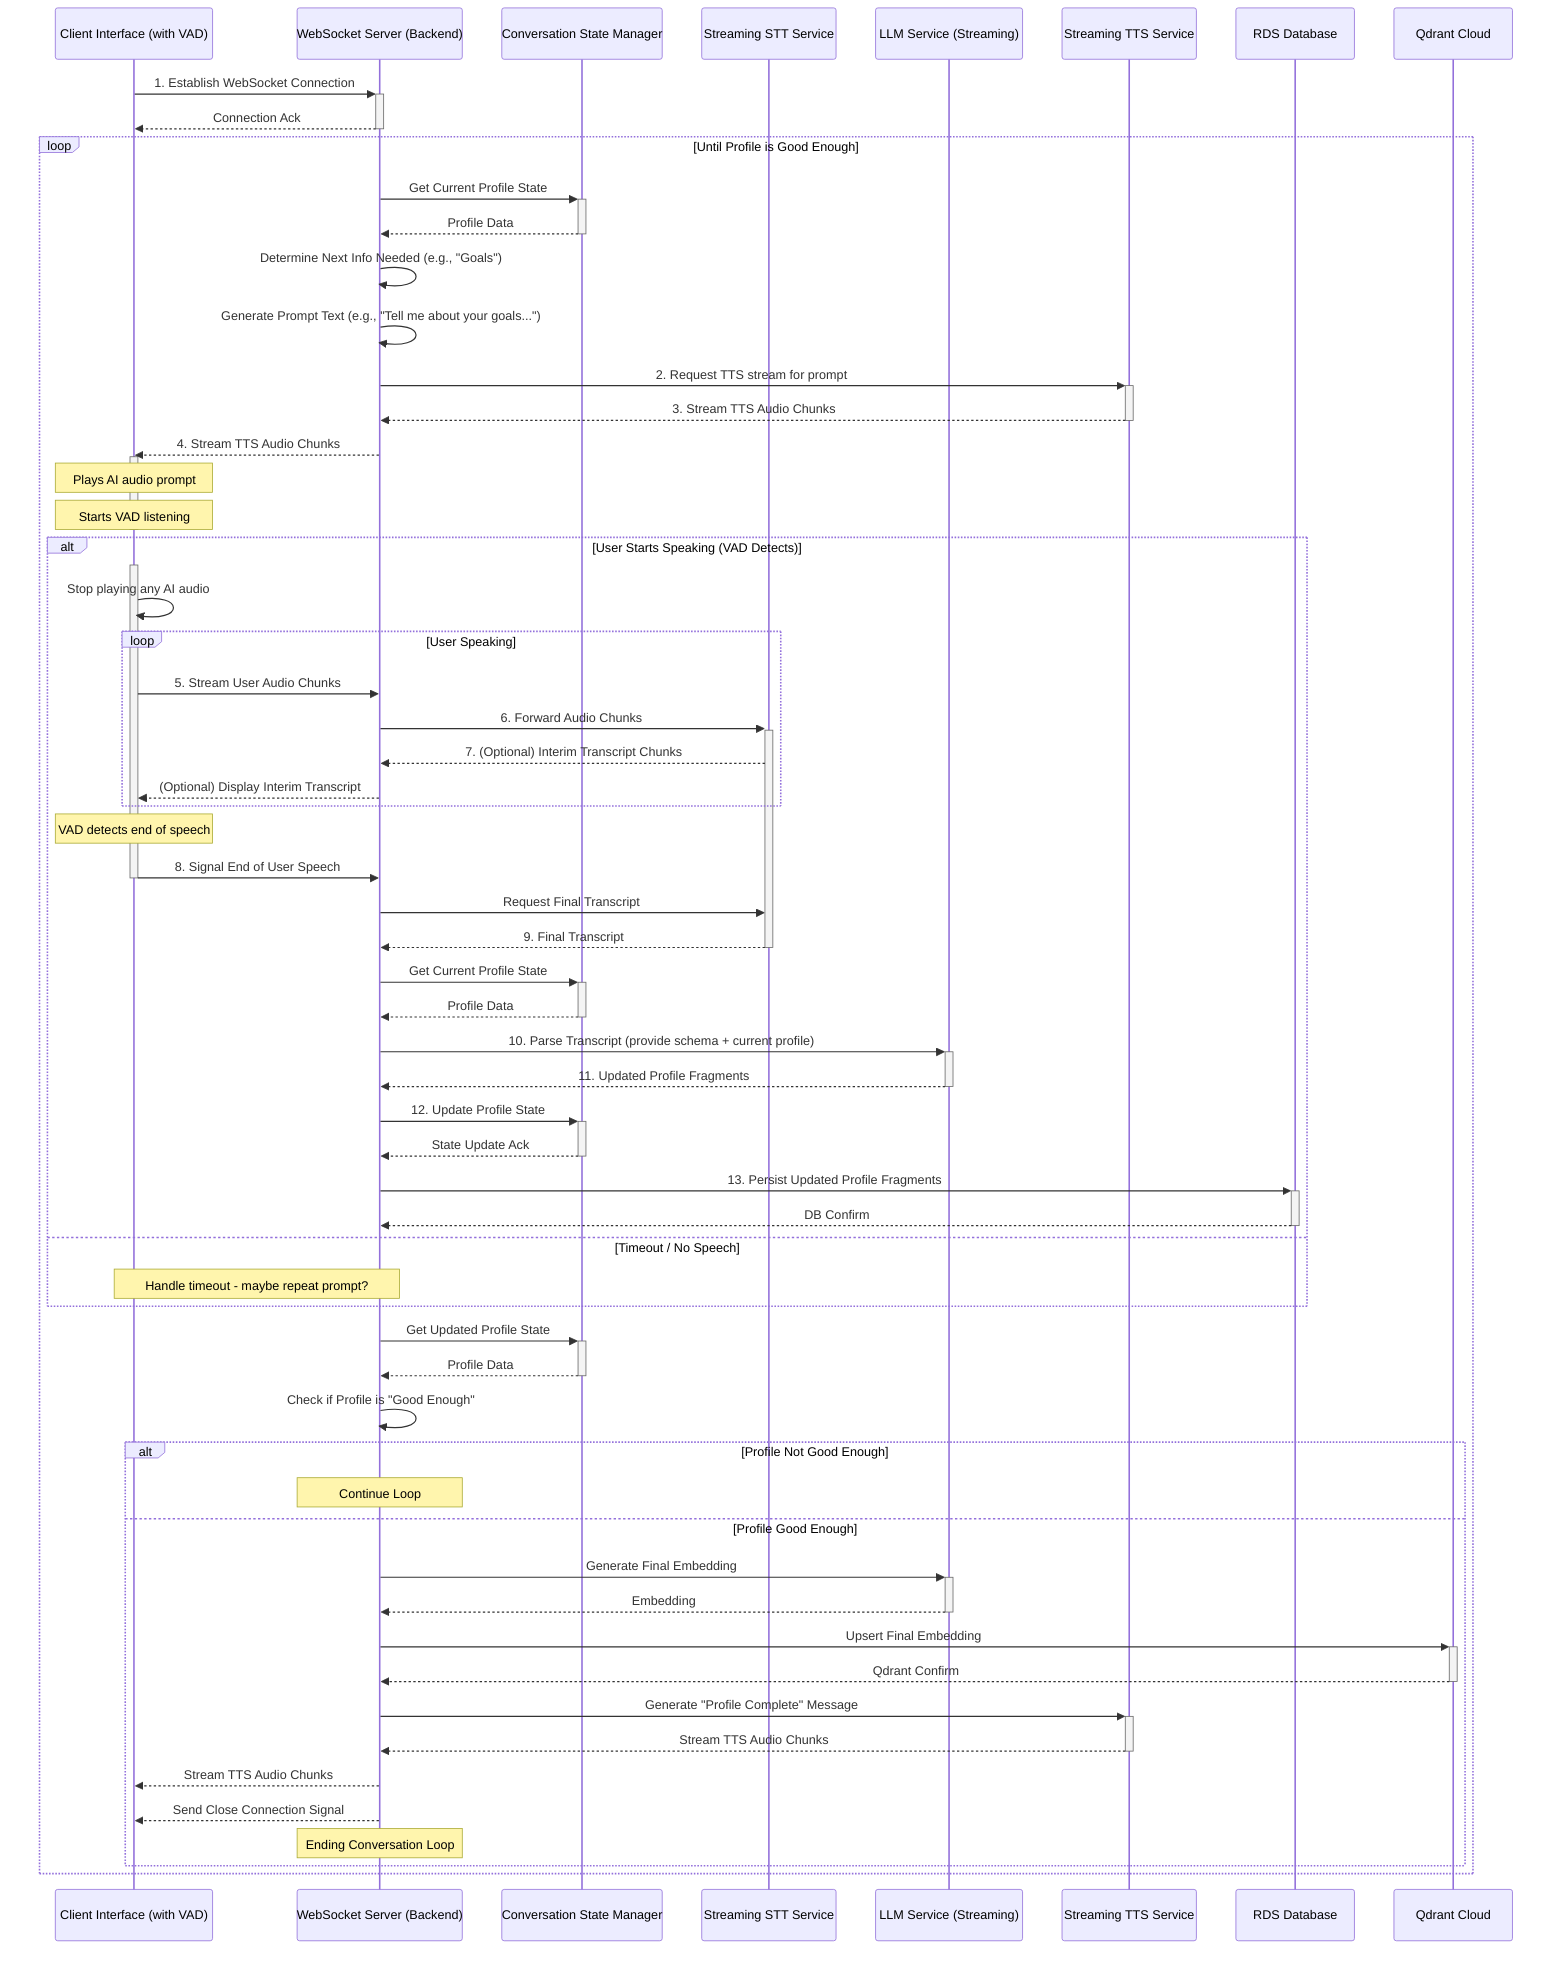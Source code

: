 sequenceDiagram
    participant Client as Client Interface (with VAD)
    participant WS_Server as WebSocket Server (Backend)
    participant StateMgr as Conversation State Manager
    participant StreamingSTT as Streaming STT Service
    participant LLM as LLM Service (Streaming)
    participant StreamingTTS as Streaming TTS Service
    participant RDS as RDS Database
    participant Qdrant as Qdrant Cloud

    Client->>+WS_Server: 1. Establish WebSocket Connection
    WS_Server-->>-Client: Connection Ack

    loop Until Profile is Good Enough
        WS_Server->>+StateMgr: Get Current Profile State
        StateMgr-->>-WS_Server: Profile Data
        WS_Server->>WS_Server: Determine Next Info Needed (e.g., "Goals")
        WS_Server->>WS_Server: Generate Prompt Text (e.g., "Tell me about your goals...")

        WS_Server->>+StreamingTTS: 2. Request TTS stream for prompt
        StreamingTTS-->>-WS_Server: 3. Stream TTS Audio Chunks
        WS_Server-->>Client: 4. Stream TTS Audio Chunks
        activate Client
        Note over Client: Plays AI audio prompt
        Note over Client: Starts VAD listening
        deactivate Client

        alt User Starts Speaking (VAD Detects)
            activate Client
            Client->>Client: Stop playing any AI audio
            loop User Speaking
                 Client->>WS_Server: 5. Stream User Audio Chunks
                 WS_Server->>+StreamingSTT: 6. Forward Audio Chunks
                 StreamingSTT-->>WS_Server: 7. (Optional) Interim Transcript Chunks
                 WS_Server-->>Client: (Optional) Display Interim Transcript
            end
            Note over Client: VAD detects end of speech
            Client->>WS_Server: 8. Signal End of User Speech
            deactivate Client

            WS_Server->>StreamingSTT: Request Final Transcript
            StreamingSTT-->>-WS_Server: 9. Final Transcript

            WS_Server->>+StateMgr: Get Current Profile State
            StateMgr-->>-WS_Server: Profile Data
            WS_Server->>+LLM: 10. Parse Transcript (provide schema + current profile)
            LLM-->>-WS_Server: 11. Updated Profile Fragments
            WS_Server->>+StateMgr: 12. Update Profile State
            StateMgr-->>-WS_Server: State Update Ack
            WS_Server->>+RDS: 13. Persist Updated Profile Fragments
            RDS-->>-WS_Server: DB Confirm
        else Timeout / No Speech
            Note over WS_Server, Client: Handle timeout - maybe repeat prompt?
        end

        WS_Server->>+StateMgr: Get Updated Profile State
        StateMgr-->>-WS_Server: Profile Data
        WS_Server->>WS_Server: Check if Profile is "Good Enough"

        alt Profile Not Good Enough
             Note over WS_Server: Continue Loop
        else Profile Good Enough
             WS_Server->>+LLM: Generate Final Embedding
             LLM-->>-WS_Server: Embedding
             WS_Server->>+Qdrant: Upsert Final Embedding
             Qdrant-->>-WS_Server: Qdrant Confirm

             WS_Server->>+StreamingTTS: Generate "Profile Complete" Message
             StreamingTTS-->>-WS_Server: Stream TTS Audio Chunks
             WS_Server-->>Client: Stream TTS Audio Chunks
             WS_Server-->>Client: Send Close Connection Signal
             Note over WS_Server: Ending Conversation Loop
        end
    end